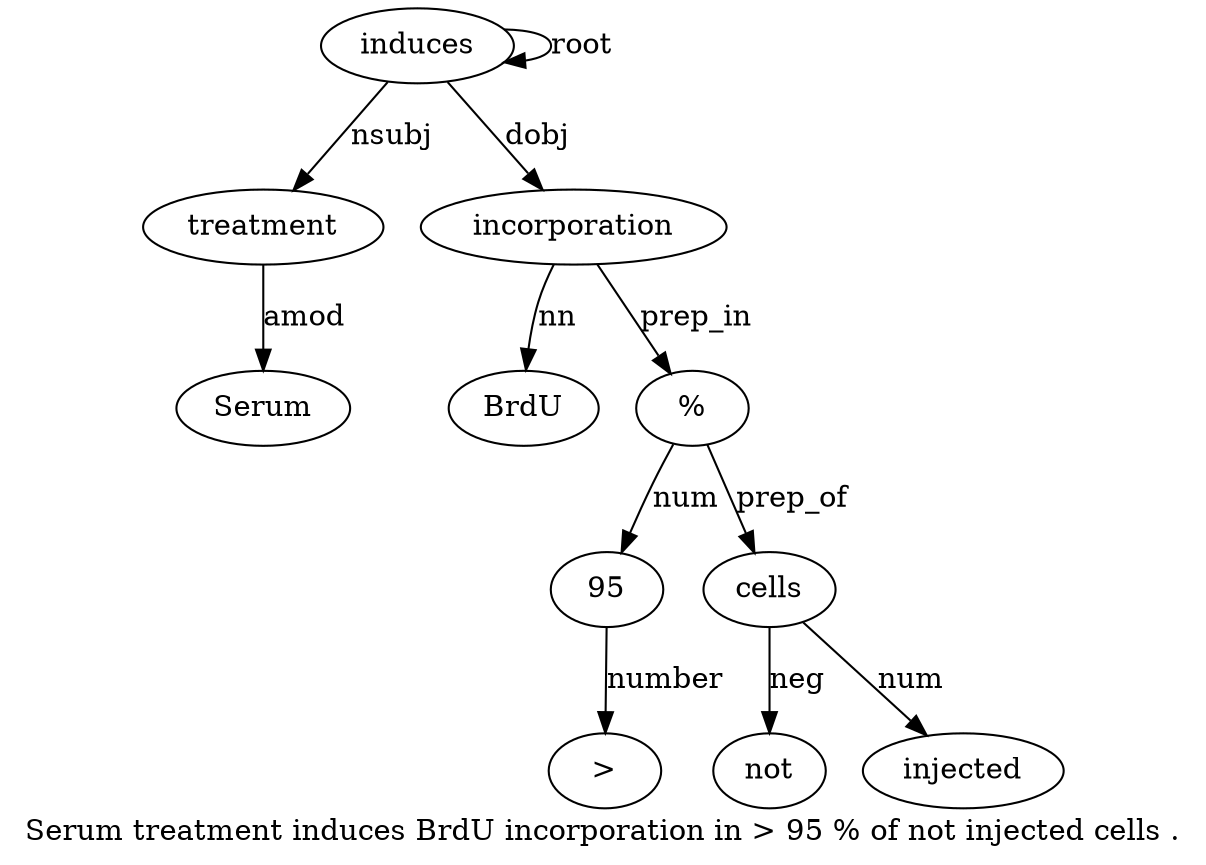 digraph "Serum treatment induces BrdU incorporation in > 95 % of not injected cells ." {
label="Serum treatment induces BrdU incorporation in > 95 % of not injected cells .";
treatment2 [style=filled, fillcolor=white, label=treatment];
Serum1 [style=filled, fillcolor=white, label=Serum];
treatment2 -> Serum1  [label=amod];
induces3 [style=filled, fillcolor=white, label=induces];
induces3 -> treatment2  [label=nsubj];
induces3 -> induces3  [label=root];
incorporation5 [style=filled, fillcolor=white, label=incorporation];
BrdU4 [style=filled, fillcolor=white, label=BrdU];
incorporation5 -> BrdU4  [label=nn];
induces3 -> incorporation5  [label=dobj];
958 [style=filled, fillcolor=white, label=95];
">7" [style=filled, fillcolor=white, label=">"];
958 -> ">7"  [label=number];
"%9" [style=filled, fillcolor=white, label="%"];
"%9" -> 958  [label=num];
incorporation5 -> "%9"  [label=prep_in];
cells13 [style=filled, fillcolor=white, label=cells];
not11 [style=filled, fillcolor=white, label=not];
cells13 -> not11  [label=neg];
injected12 [style=filled, fillcolor=white, label=injected];
cells13 -> injected12  [label=num];
"%9" -> cells13  [label=prep_of];
}
